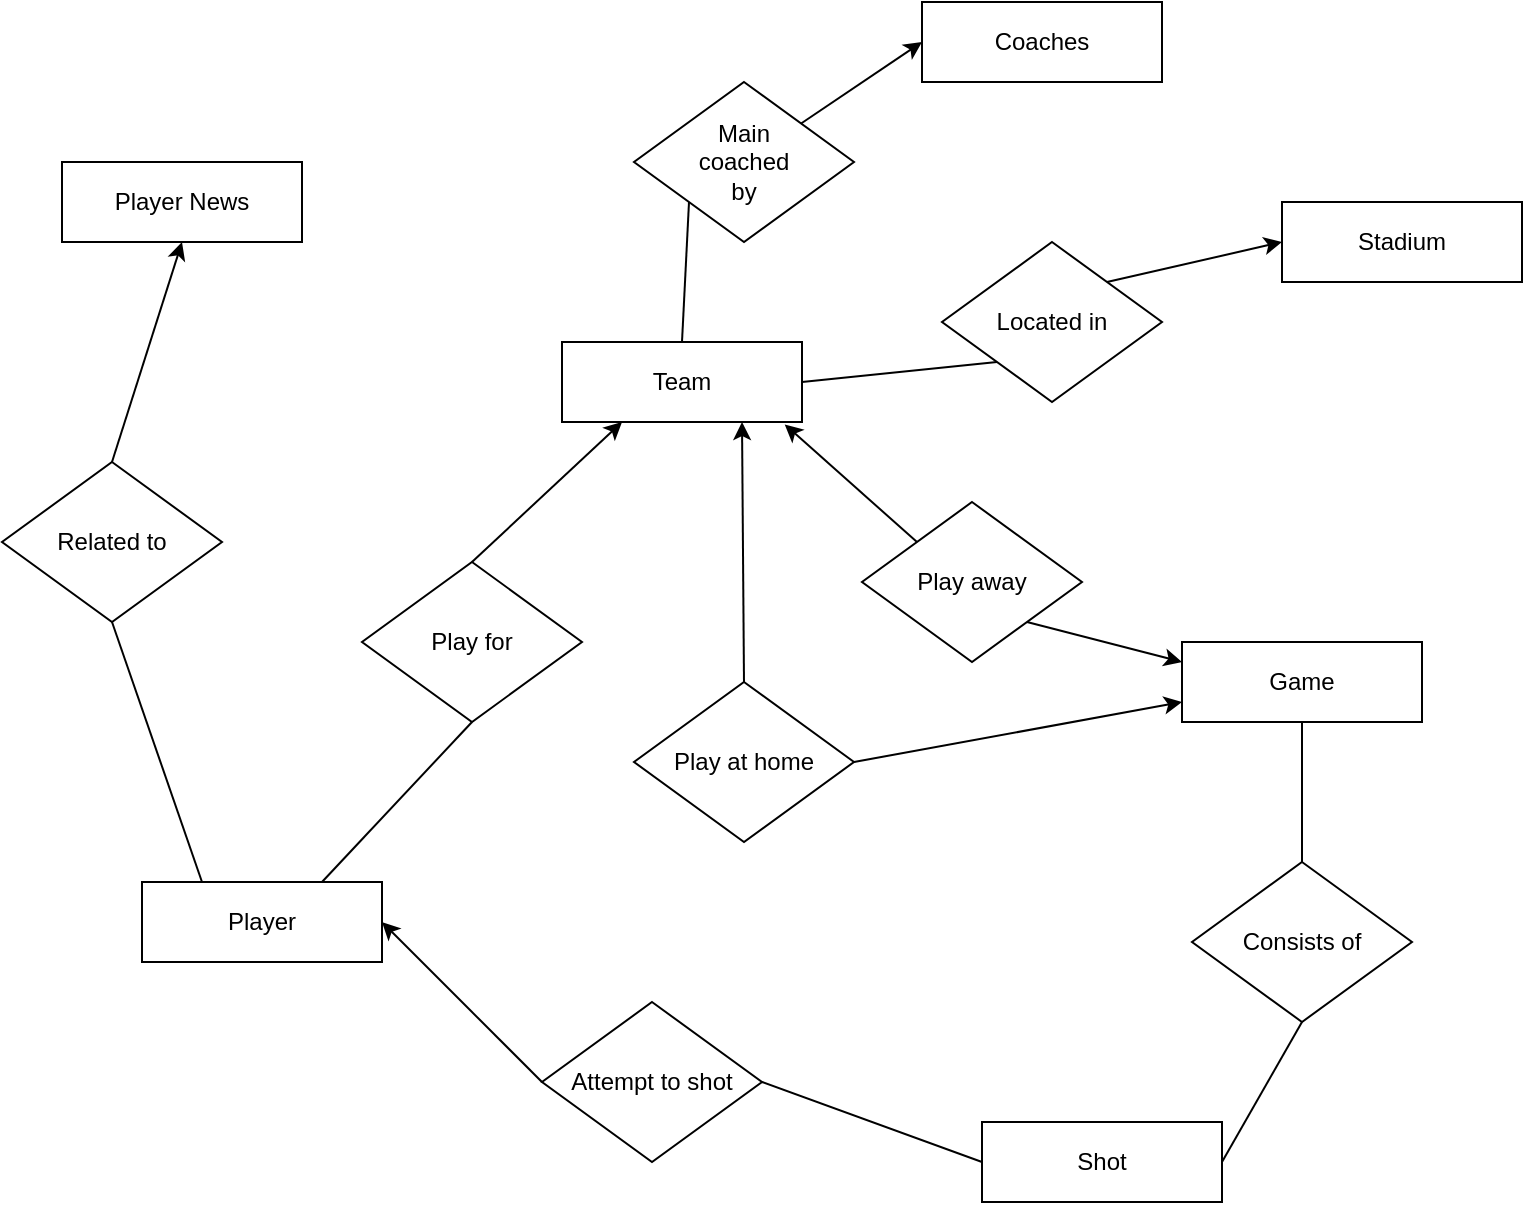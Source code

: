 <mxfile version="22.1.7" type="device">
  <diagram name="Страница — 1" id="Za6wMAWufhkgps4BwA3V">
    <mxGraphModel dx="1430" dy="771" grid="1" gridSize="10" guides="1" tooltips="1" connect="1" arrows="1" fold="1" page="0" pageScale="1" pageWidth="827" pageHeight="1169" math="0" shadow="0">
      <root>
        <mxCell id="0" />
        <mxCell id="1" parent="0" />
        <mxCell id="ZUSNDxCnKcDHiSAdK8qm-1" value="Player News" style="rounded=0;whiteSpace=wrap;html=1;" parent="1" vertex="1">
          <mxGeometry x="50" y="80" width="120" height="40" as="geometry" />
        </mxCell>
        <mxCell id="ZUSNDxCnKcDHiSAdK8qm-2" value="Player" style="rounded=0;whiteSpace=wrap;html=1;" parent="1" vertex="1">
          <mxGeometry x="90" y="440" width="120" height="40" as="geometry" />
        </mxCell>
        <mxCell id="ZUSNDxCnKcDHiSAdK8qm-3" value="Team" style="rounded=0;whiteSpace=wrap;html=1;shadow=0;" parent="1" vertex="1">
          <mxGeometry x="300" y="170" width="120" height="40" as="geometry" />
        </mxCell>
        <mxCell id="ZUSNDxCnKcDHiSAdK8qm-4" value="Coaches" style="rounded=0;whiteSpace=wrap;html=1;shadow=0;" parent="1" vertex="1">
          <mxGeometry x="480" width="120" height="40" as="geometry" />
        </mxCell>
        <mxCell id="ZUSNDxCnKcDHiSAdK8qm-5" value="Stadium" style="rounded=0;whiteSpace=wrap;html=1;shadow=0;" parent="1" vertex="1">
          <mxGeometry x="660" y="100" width="120" height="40" as="geometry" />
        </mxCell>
        <mxCell id="ZUSNDxCnKcDHiSAdK8qm-6" value="Game" style="rounded=0;whiteSpace=wrap;html=1;shadow=0;" parent="1" vertex="1">
          <mxGeometry x="610" y="320" width="120" height="40" as="geometry" />
        </mxCell>
        <mxCell id="ZUSNDxCnKcDHiSAdK8qm-7" value="Shot" style="rounded=0;whiteSpace=wrap;html=1;shadow=0;" parent="1" vertex="1">
          <mxGeometry x="510" y="560" width="120" height="40" as="geometry" />
        </mxCell>
        <mxCell id="ZUSNDxCnKcDHiSAdK8qm-8" value="Play for" style="rhombus;whiteSpace=wrap;html=1;" parent="1" vertex="1">
          <mxGeometry x="200" y="280" width="110" height="80" as="geometry" />
        </mxCell>
        <mxCell id="ZUSNDxCnKcDHiSAdK8qm-9" value="Related to" style="rhombus;whiteSpace=wrap;html=1;" parent="1" vertex="1">
          <mxGeometry x="20" y="230" width="110" height="80" as="geometry" />
        </mxCell>
        <mxCell id="ZUSNDxCnKcDHiSAdK8qm-11" value="" style="endArrow=classic;html=1;rounded=0;exitX=0.5;exitY=0;exitDx=0;exitDy=0;entryX=0.5;entryY=1;entryDx=0;entryDy=0;startArrow=none;startFill=0;endFill=1;" parent="1" source="ZUSNDxCnKcDHiSAdK8qm-9" target="ZUSNDxCnKcDHiSAdK8qm-1" edge="1">
          <mxGeometry width="50" height="50" relative="1" as="geometry">
            <mxPoint x="70" y="220" as="sourcePoint" />
            <mxPoint x="120" y="170" as="targetPoint" />
          </mxGeometry>
        </mxCell>
        <mxCell id="ZUSNDxCnKcDHiSAdK8qm-12" value="" style="endArrow=none;html=1;rounded=0;exitX=0.25;exitY=0;exitDx=0;exitDy=0;entryX=0.5;entryY=1;entryDx=0;entryDy=0;endFill=0;startArrow=none;startFill=0;" parent="1" source="ZUSNDxCnKcDHiSAdK8qm-2" target="ZUSNDxCnKcDHiSAdK8qm-9" edge="1">
          <mxGeometry width="50" height="50" relative="1" as="geometry">
            <mxPoint x="140" y="430" as="sourcePoint" />
            <mxPoint x="70" y="340" as="targetPoint" />
          </mxGeometry>
        </mxCell>
        <mxCell id="ZUSNDxCnKcDHiSAdK8qm-13" value="" style="endArrow=none;html=1;rounded=0;entryX=0.5;entryY=1;entryDx=0;entryDy=0;exitX=0.75;exitY=0;exitDx=0;exitDy=0;startArrow=none;startFill=0;" parent="1" source="ZUSNDxCnKcDHiSAdK8qm-2" target="ZUSNDxCnKcDHiSAdK8qm-8" edge="1">
          <mxGeometry width="50" height="50" relative="1" as="geometry">
            <mxPoint x="150" y="440" as="sourcePoint" />
            <mxPoint x="200" y="390" as="targetPoint" />
          </mxGeometry>
        </mxCell>
        <mxCell id="ZUSNDxCnKcDHiSAdK8qm-14" value="" style="endArrow=classic;html=1;rounded=0;exitX=0.5;exitY=0;exitDx=0;exitDy=0;entryX=0.25;entryY=1;entryDx=0;entryDy=0;endFill=1;" parent="1" source="ZUSNDxCnKcDHiSAdK8qm-8" target="ZUSNDxCnKcDHiSAdK8qm-3" edge="1">
          <mxGeometry width="50" height="50" relative="1" as="geometry">
            <mxPoint x="280" y="300" as="sourcePoint" />
            <mxPoint x="320" y="220" as="targetPoint" />
          </mxGeometry>
        </mxCell>
        <mxCell id="ZUSNDxCnKcDHiSAdK8qm-15" value="Attempt to shot" style="rhombus;whiteSpace=wrap;html=1;" parent="1" vertex="1">
          <mxGeometry x="290" y="500" width="110" height="80" as="geometry" />
        </mxCell>
        <mxCell id="ZUSNDxCnKcDHiSAdK8qm-16" value="" style="endArrow=classic;html=1;rounded=0;entryX=1;entryY=0.5;entryDx=0;entryDy=0;exitX=0;exitY=0.5;exitDx=0;exitDy=0;" parent="1" source="ZUSNDxCnKcDHiSAdK8qm-15" target="ZUSNDxCnKcDHiSAdK8qm-2" edge="1">
          <mxGeometry width="50" height="50" relative="1" as="geometry">
            <mxPoint x="470" y="320" as="sourcePoint" />
            <mxPoint x="520" y="270" as="targetPoint" />
          </mxGeometry>
        </mxCell>
        <mxCell id="ZUSNDxCnKcDHiSAdK8qm-19" value="" style="endArrow=none;html=1;rounded=0;exitX=1;exitY=0.5;exitDx=0;exitDy=0;entryX=0;entryY=0.5;entryDx=0;entryDy=0;endFill=0;" parent="1" source="ZUSNDxCnKcDHiSAdK8qm-15" target="ZUSNDxCnKcDHiSAdK8qm-7" edge="1">
          <mxGeometry width="50" height="50" relative="1" as="geometry">
            <mxPoint x="440" y="510" as="sourcePoint" />
            <mxPoint x="490" y="460" as="targetPoint" />
          </mxGeometry>
        </mxCell>
        <mxCell id="ZUSNDxCnKcDHiSAdK8qm-20" value="Consists of" style="rhombus;whiteSpace=wrap;html=1;" parent="1" vertex="1">
          <mxGeometry x="615" y="430" width="110" height="80" as="geometry" />
        </mxCell>
        <mxCell id="ZUSNDxCnKcDHiSAdK8qm-21" value="" style="endArrow=none;html=1;rounded=0;exitX=0.5;exitY=0;exitDx=0;exitDy=0;entryX=0.5;entryY=1;entryDx=0;entryDy=0;endFill=0;" parent="1" source="ZUSNDxCnKcDHiSAdK8qm-20" target="ZUSNDxCnKcDHiSAdK8qm-6" edge="1">
          <mxGeometry width="50" height="50" relative="1" as="geometry">
            <mxPoint x="530" y="460" as="sourcePoint" />
            <mxPoint x="580" y="410" as="targetPoint" />
          </mxGeometry>
        </mxCell>
        <mxCell id="ZUSNDxCnKcDHiSAdK8qm-22" value="" style="endArrow=none;html=1;rounded=0;entryX=0.5;entryY=1;entryDx=0;entryDy=0;exitX=1;exitY=0.5;exitDx=0;exitDy=0;startArrow=none;startFill=0;" parent="1" source="ZUSNDxCnKcDHiSAdK8qm-7" target="ZUSNDxCnKcDHiSAdK8qm-20" edge="1">
          <mxGeometry width="50" height="50" relative="1" as="geometry">
            <mxPoint x="370" y="350" as="sourcePoint" />
            <mxPoint x="420" y="300" as="targetPoint" />
          </mxGeometry>
        </mxCell>
        <mxCell id="ZUSNDxCnKcDHiSAdK8qm-23" value="Play at home" style="rhombus;whiteSpace=wrap;html=1;" parent="1" vertex="1">
          <mxGeometry x="336" y="340" width="110" height="80" as="geometry" />
        </mxCell>
        <mxCell id="ZUSNDxCnKcDHiSAdK8qm-24" value="Play away" style="rhombus;whiteSpace=wrap;html=1;" parent="1" vertex="1">
          <mxGeometry x="450" y="250" width="110" height="80" as="geometry" />
        </mxCell>
        <mxCell id="ZUSNDxCnKcDHiSAdK8qm-25" value="" style="endArrow=classic;html=1;rounded=0;exitX=0.5;exitY=0;exitDx=0;exitDy=0;entryX=0.75;entryY=1;entryDx=0;entryDy=0;startArrow=none;startFill=0;endFill=1;" parent="1" source="ZUSNDxCnKcDHiSAdK8qm-23" target="ZUSNDxCnKcDHiSAdK8qm-3" edge="1">
          <mxGeometry width="50" height="50" relative="1" as="geometry">
            <mxPoint x="400" y="350" as="sourcePoint" />
            <mxPoint x="380" y="240" as="targetPoint" />
          </mxGeometry>
        </mxCell>
        <mxCell id="ZUSNDxCnKcDHiSAdK8qm-26" value="" style="endArrow=classic;html=1;rounded=0;entryX=0;entryY=0.75;entryDx=0;entryDy=0;endFill=1;exitX=1;exitY=0.5;exitDx=0;exitDy=0;" parent="1" source="ZUSNDxCnKcDHiSAdK8qm-23" target="ZUSNDxCnKcDHiSAdK8qm-6" edge="1">
          <mxGeometry width="50" height="50" relative="1" as="geometry">
            <mxPoint x="450" y="380" as="sourcePoint" />
            <mxPoint x="390" y="300" as="targetPoint" />
          </mxGeometry>
        </mxCell>
        <mxCell id="ZUSNDxCnKcDHiSAdK8qm-27" value="" style="endArrow=classic;html=1;rounded=0;entryX=0.928;entryY=1.03;entryDx=0;entryDy=0;entryPerimeter=0;exitX=0;exitY=0;exitDx=0;exitDy=0;startArrow=none;startFill=0;endFill=1;" parent="1" source="ZUSNDxCnKcDHiSAdK8qm-24" target="ZUSNDxCnKcDHiSAdK8qm-3" edge="1">
          <mxGeometry width="50" height="50" relative="1" as="geometry">
            <mxPoint x="340" y="350" as="sourcePoint" />
            <mxPoint x="390" y="300" as="targetPoint" />
          </mxGeometry>
        </mxCell>
        <mxCell id="ZUSNDxCnKcDHiSAdK8qm-28" value="" style="endArrow=classic;html=1;rounded=0;entryX=0;entryY=0.25;entryDx=0;entryDy=0;exitX=1;exitY=1;exitDx=0;exitDy=0;endFill=1;" parent="1" source="ZUSNDxCnKcDHiSAdK8qm-24" target="ZUSNDxCnKcDHiSAdK8qm-6" edge="1">
          <mxGeometry width="50" height="50" relative="1" as="geometry">
            <mxPoint x="340" y="350" as="sourcePoint" />
            <mxPoint x="390" y="300" as="targetPoint" />
          </mxGeometry>
        </mxCell>
        <mxCell id="ZUSNDxCnKcDHiSAdK8qm-29" value="Located in" style="rhombus;whiteSpace=wrap;html=1;" parent="1" vertex="1">
          <mxGeometry x="490" y="120" width="110" height="80" as="geometry" />
        </mxCell>
        <mxCell id="ZUSNDxCnKcDHiSAdK8qm-30" value="" style="endArrow=none;html=1;rounded=0;entryX=0;entryY=1;entryDx=0;entryDy=0;exitX=1;exitY=0.5;exitDx=0;exitDy=0;" parent="1" source="ZUSNDxCnKcDHiSAdK8qm-3" target="ZUSNDxCnKcDHiSAdK8qm-29" edge="1">
          <mxGeometry width="50" height="50" relative="1" as="geometry">
            <mxPoint x="450" y="230" as="sourcePoint" />
            <mxPoint x="500" y="180" as="targetPoint" />
          </mxGeometry>
        </mxCell>
        <mxCell id="ZUSNDxCnKcDHiSAdK8qm-32" value="" style="endArrow=classic;html=1;rounded=0;entryX=0;entryY=0.5;entryDx=0;entryDy=0;entryPerimeter=0;exitX=1;exitY=0;exitDx=0;exitDy=0;endFill=1;" parent="1" source="ZUSNDxCnKcDHiSAdK8qm-29" target="ZUSNDxCnKcDHiSAdK8qm-5" edge="1">
          <mxGeometry width="50" height="50" relative="1" as="geometry">
            <mxPoint x="570" y="120" as="sourcePoint" />
            <mxPoint x="620" y="70" as="targetPoint" />
          </mxGeometry>
        </mxCell>
        <mxCell id="ZUSNDxCnKcDHiSAdK8qm-33" value="Main &lt;br&gt;coached&lt;br&gt;by" style="rhombus;whiteSpace=wrap;html=1;" parent="1" vertex="1">
          <mxGeometry x="336" y="40" width="110" height="80" as="geometry" />
        </mxCell>
        <mxCell id="ZUSNDxCnKcDHiSAdK8qm-34" value="" style="endArrow=classic;html=1;rounded=0;entryX=0;entryY=0.5;entryDx=0;entryDy=0;endFill=1;" parent="1" source="ZUSNDxCnKcDHiSAdK8qm-33" target="ZUSNDxCnKcDHiSAdK8qm-4" edge="1">
          <mxGeometry width="50" height="50" relative="1" as="geometry">
            <mxPoint x="340" y="40" as="sourcePoint" />
            <mxPoint x="390" y="-10" as="targetPoint" />
          </mxGeometry>
        </mxCell>
        <mxCell id="ZUSNDxCnKcDHiSAdK8qm-35" value="" style="endArrow=none;html=1;rounded=0;entryX=0.5;entryY=0;entryDx=0;entryDy=0;exitX=0;exitY=1;exitDx=0;exitDy=0;endFill=0;" parent="1" source="ZUSNDxCnKcDHiSAdK8qm-33" target="ZUSNDxCnKcDHiSAdK8qm-3" edge="1">
          <mxGeometry width="50" height="50" relative="1" as="geometry">
            <mxPoint x="230" y="140" as="sourcePoint" />
            <mxPoint x="280" y="90" as="targetPoint" />
          </mxGeometry>
        </mxCell>
      </root>
    </mxGraphModel>
  </diagram>
</mxfile>

